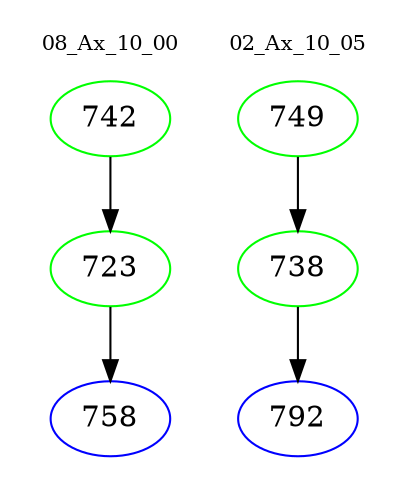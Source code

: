 digraph{
subgraph cluster_0 {
color = white
label = "08_Ax_10_00";
fontsize=10;
T0_742 [label="742", color="green"]
T0_742 -> T0_723 [color="black"]
T0_723 [label="723", color="green"]
T0_723 -> T0_758 [color="black"]
T0_758 [label="758", color="blue"]
}
subgraph cluster_1 {
color = white
label = "02_Ax_10_05";
fontsize=10;
T1_749 [label="749", color="green"]
T1_749 -> T1_738 [color="black"]
T1_738 [label="738", color="green"]
T1_738 -> T1_792 [color="black"]
T1_792 [label="792", color="blue"]
}
}
